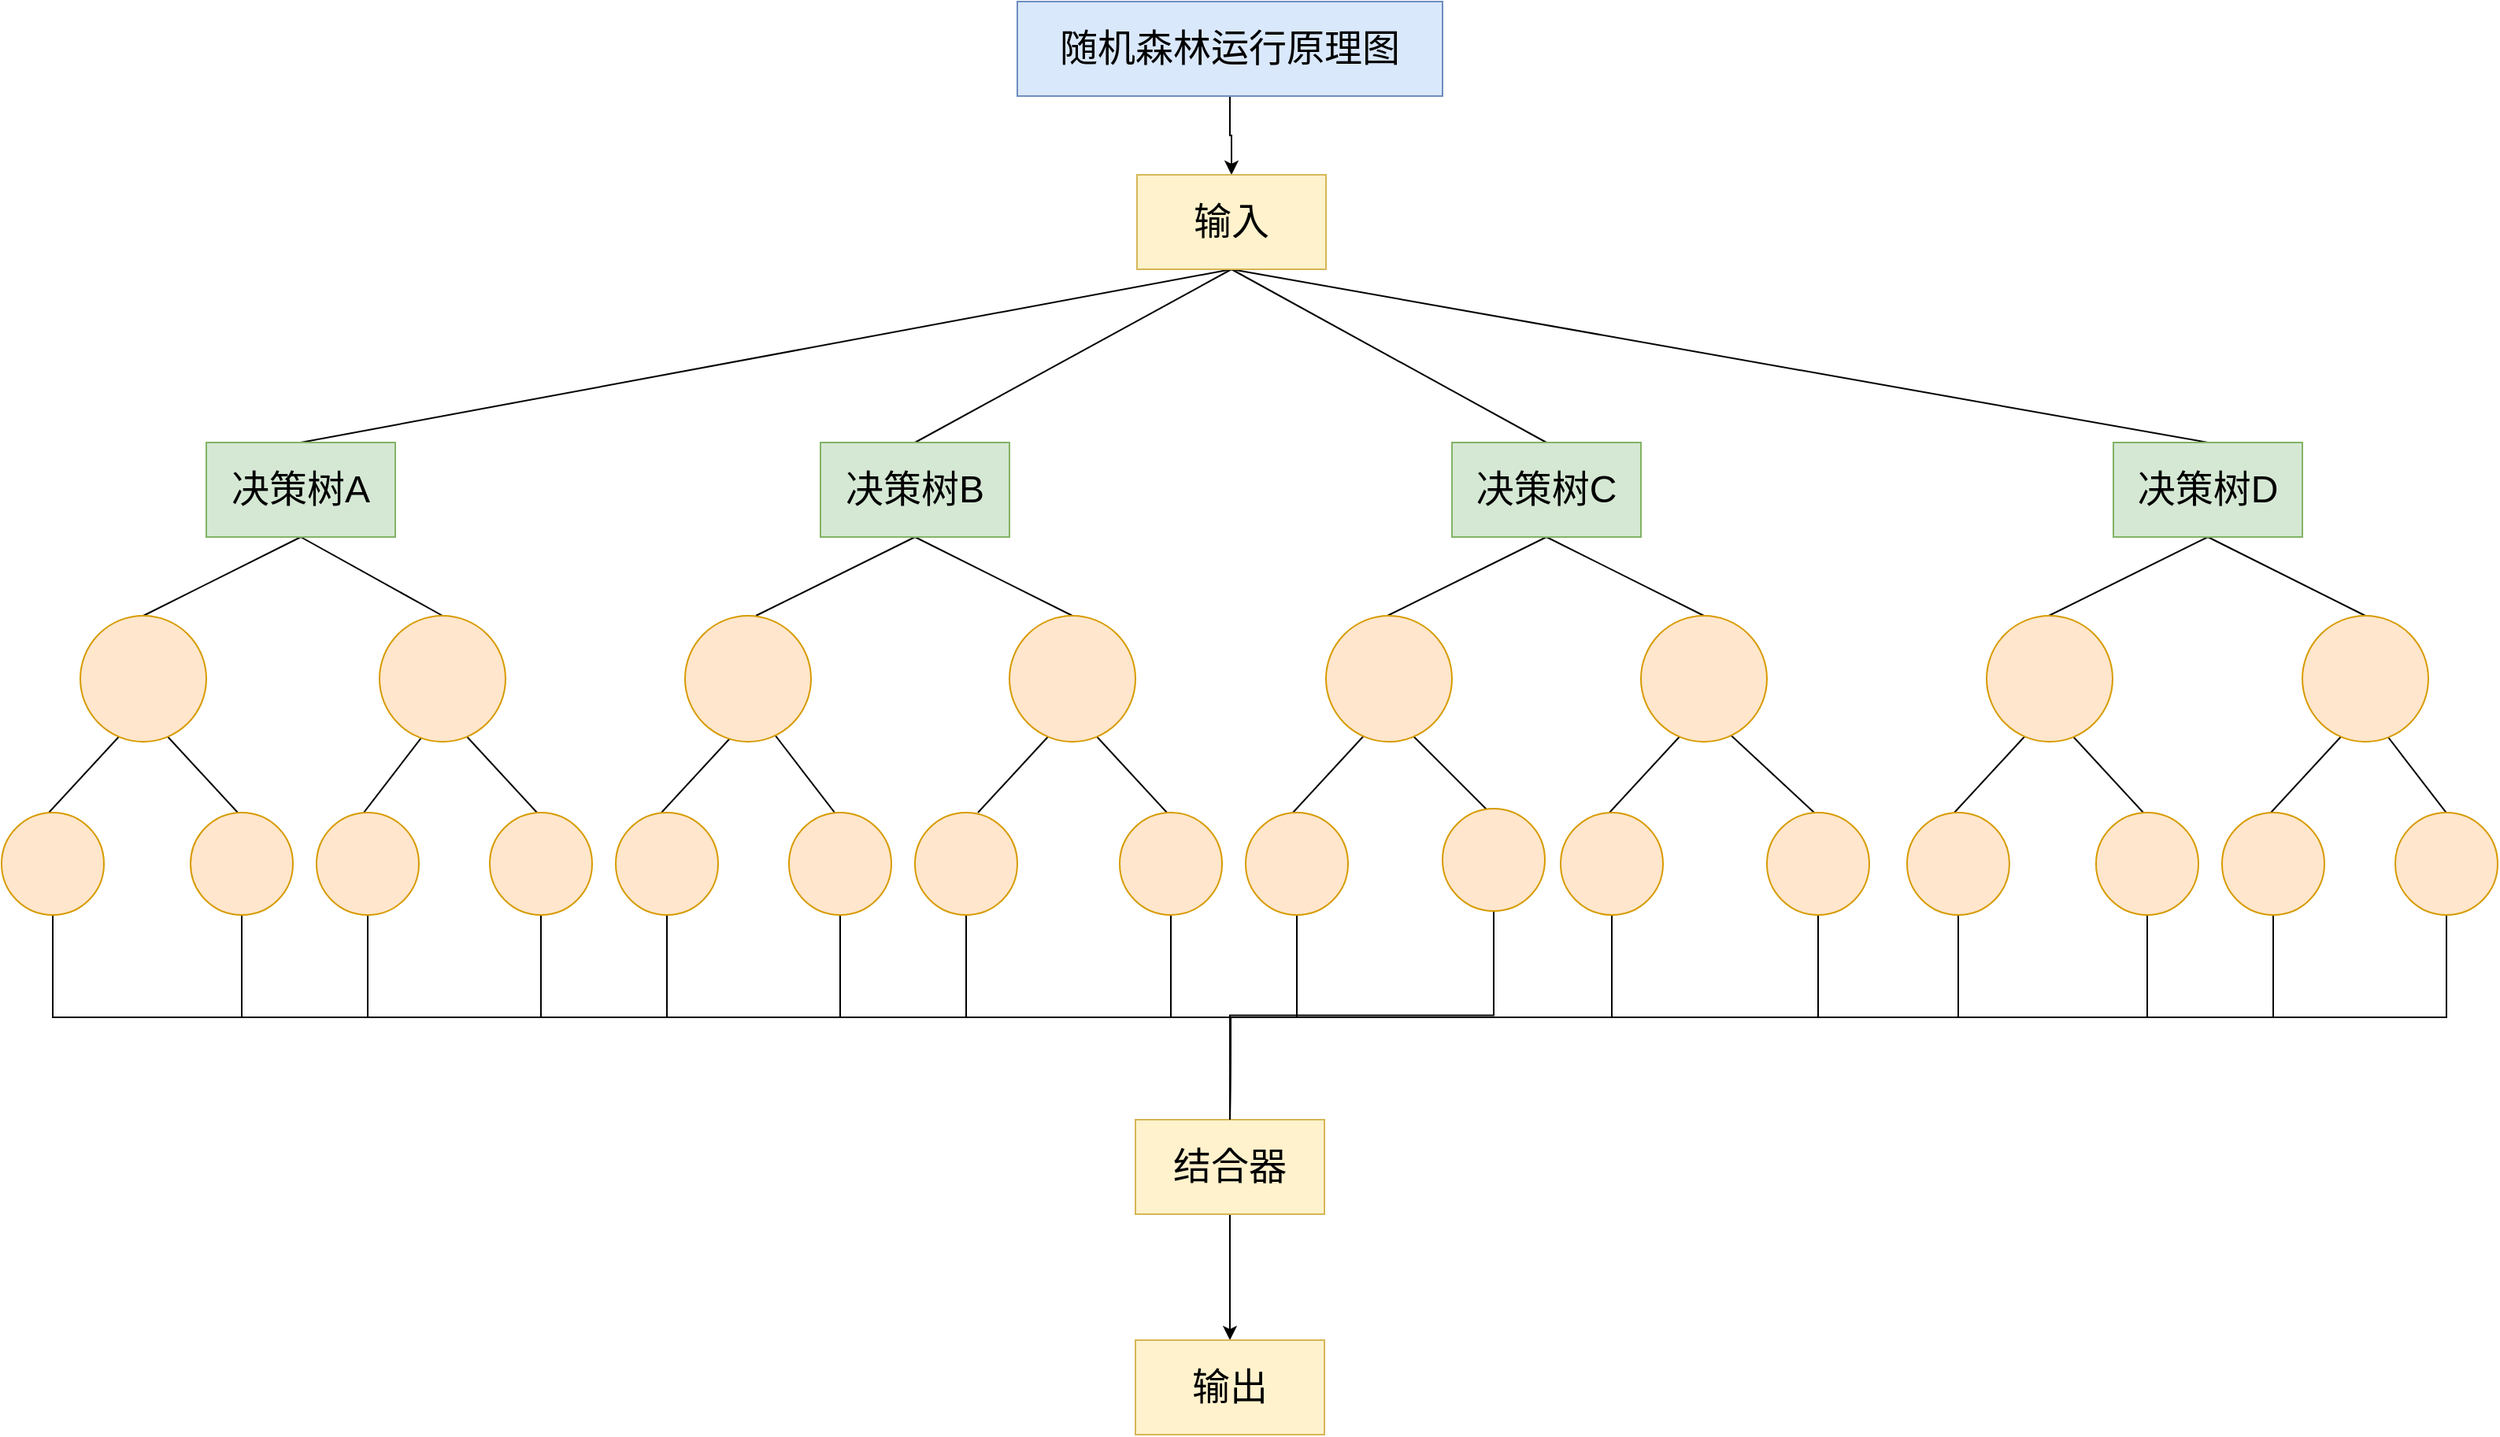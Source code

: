 <mxfile version="26.1.1">
  <diagram id="1e8tG-erhfEZfUEwSb-L" name="第 1 页">
    <mxGraphModel dx="2553" dy="1157" grid="1" gridSize="10" guides="1" tooltips="1" connect="1" arrows="1" fold="1" page="1" pageScale="1" pageWidth="827" pageHeight="1169" math="0" shadow="0">
      <root>
        <mxCell id="0" />
        <mxCell id="1" parent="0" />
        <mxCell id="Ldo9_z_D3-BIF1nlgRQ--3" value="" style="edgeStyle=orthogonalEdgeStyle;rounded=0;orthogonalLoop=1;jettySize=auto;html=1;" parent="1" source="Ldo9_z_D3-BIF1nlgRQ--1" target="Ldo9_z_D3-BIF1nlgRQ--2" edge="1">
          <mxGeometry relative="1" as="geometry" />
        </mxCell>
        <mxCell id="Ldo9_z_D3-BIF1nlgRQ--1" value="&lt;font style=&quot;font-size: 24px;&quot;&gt;随机森林运行原理图&lt;/font&gt;" style="rounded=0;whiteSpace=wrap;html=1;fillColor=#dae8fc;strokeColor=#6c8ebf;" parent="1" vertex="1">
          <mxGeometry x="585" y="10" width="270" height="60" as="geometry" />
        </mxCell>
        <mxCell id="Ldo9_z_D3-BIF1nlgRQ--77" style="rounded=0;orthogonalLoop=1;jettySize=auto;html=1;exitX=0.5;exitY=1;exitDx=0;exitDy=0;entryX=0.5;entryY=0;entryDx=0;entryDy=0;endArrow=none;startFill=0;" parent="1" source="Ldo9_z_D3-BIF1nlgRQ--2" target="Ldo9_z_D3-BIF1nlgRQ--6" edge="1">
          <mxGeometry relative="1" as="geometry" />
        </mxCell>
        <mxCell id="Ldo9_z_D3-BIF1nlgRQ--78" style="rounded=0;orthogonalLoop=1;jettySize=auto;html=1;exitX=0.5;exitY=1;exitDx=0;exitDy=0;endArrow=none;startFill=0;entryX=0.5;entryY=0;entryDx=0;entryDy=0;" parent="1" source="Ldo9_z_D3-BIF1nlgRQ--2" target="Ldo9_z_D3-BIF1nlgRQ--4" edge="1">
          <mxGeometry relative="1" as="geometry" />
        </mxCell>
        <mxCell id="Ldo9_z_D3-BIF1nlgRQ--79" style="rounded=0;orthogonalLoop=1;jettySize=auto;html=1;exitX=0.5;exitY=1;exitDx=0;exitDy=0;endArrow=none;startFill=0;entryX=0.5;entryY=0;entryDx=0;entryDy=0;" parent="1" source="Ldo9_z_D3-BIF1nlgRQ--2" target="Ldo9_z_D3-BIF1nlgRQ--53" edge="1">
          <mxGeometry relative="1" as="geometry" />
        </mxCell>
        <mxCell id="Ldo9_z_D3-BIF1nlgRQ--80" style="rounded=0;orthogonalLoop=1;jettySize=auto;html=1;exitX=0.5;exitY=1;exitDx=0;exitDy=0;endArrow=none;startFill=0;entryX=0.5;entryY=0;entryDx=0;entryDy=0;" parent="1" source="Ldo9_z_D3-BIF1nlgRQ--2" target="Ldo9_z_D3-BIF1nlgRQ--66" edge="1">
          <mxGeometry relative="1" as="geometry" />
        </mxCell>
        <mxCell id="Ldo9_z_D3-BIF1nlgRQ--2" value="&lt;font style=&quot;font-size: 24px;&quot;&gt;输入&lt;/font&gt;" style="whiteSpace=wrap;html=1;rounded=0;fillColor=#fff2cc;strokeColor=#d6b656;" parent="1" vertex="1">
          <mxGeometry x="661" y="120" width="120" height="60" as="geometry" />
        </mxCell>
        <mxCell id="Ldo9_z_D3-BIF1nlgRQ--27" style="rounded=0;orthogonalLoop=1;jettySize=auto;html=1;exitX=0.5;exitY=1;exitDx=0;exitDy=0;endArrow=none;startFill=0;" parent="1" source="Ldo9_z_D3-BIF1nlgRQ--4" edge="1">
          <mxGeometry relative="1" as="geometry">
            <mxPoint x="419.0" y="400" as="targetPoint" />
          </mxGeometry>
        </mxCell>
        <mxCell id="Ldo9_z_D3-BIF1nlgRQ--46" style="rounded=0;orthogonalLoop=1;jettySize=auto;html=1;exitX=0.5;exitY=1;exitDx=0;exitDy=0;endArrow=none;startFill=0;" parent="1" source="Ldo9_z_D3-BIF1nlgRQ--4" edge="1">
          <mxGeometry relative="1" as="geometry">
            <mxPoint x="620" y="400" as="targetPoint" />
          </mxGeometry>
        </mxCell>
        <mxCell id="Ldo9_z_D3-BIF1nlgRQ--4" value="&lt;font style=&quot;font-size: 24px;&quot;&gt;决策树B&lt;/font&gt;" style="whiteSpace=wrap;html=1;rounded=0;fillColor=#d5e8d4;strokeColor=#82b366;" parent="1" vertex="1">
          <mxGeometry x="460" y="290" width="120" height="60" as="geometry" />
        </mxCell>
        <mxCell id="Ldo9_z_D3-BIF1nlgRQ--23" value="" style="rounded=0;orthogonalLoop=1;jettySize=auto;html=1;exitX=0.5;exitY=1;exitDx=0;exitDy=0;endArrow=none;startFill=0;" parent="1" source="Ldo9_z_D3-BIF1nlgRQ--6" edge="1">
          <mxGeometry relative="1" as="geometry">
            <mxPoint x="220" y="400" as="targetPoint" />
          </mxGeometry>
        </mxCell>
        <mxCell id="Ldo9_z_D3-BIF1nlgRQ--25" style="rounded=0;orthogonalLoop=1;jettySize=auto;html=1;exitX=0.5;exitY=1;exitDx=0;exitDy=0;entryX=0.5;entryY=0;entryDx=0;entryDy=0;endArrow=none;startFill=0;" parent="1" source="Ldo9_z_D3-BIF1nlgRQ--6" edge="1">
          <mxGeometry relative="1" as="geometry">
            <mxPoint x="30" y="400" as="targetPoint" />
          </mxGeometry>
        </mxCell>
        <mxCell id="Ldo9_z_D3-BIF1nlgRQ--6" value="&lt;font style=&quot;font-size: 24px;&quot;&gt;决策树A&lt;/font&gt;" style="whiteSpace=wrap;html=1;rounded=0;fillColor=#d5e8d4;strokeColor=#82b366;" parent="1" vertex="1">
          <mxGeometry x="70" y="290" width="120" height="60" as="geometry" />
        </mxCell>
        <mxCell id="Ldo9_z_D3-BIF1nlgRQ--34" value="" style="rounded=0;orthogonalLoop=1;jettySize=auto;html=1;endArrow=none;startFill=0;entryX=0.5;entryY=0;entryDx=0;entryDy=0;" parent="1" edge="1">
          <mxGeometry relative="1" as="geometry">
            <mxPoint x="30" y="460" as="sourcePoint" />
            <mxPoint x="90" y="525" as="targetPoint" />
          </mxGeometry>
        </mxCell>
        <mxCell id="Ldo9_z_D3-BIF1nlgRQ--36" style="rounded=0;orthogonalLoop=1;jettySize=auto;html=1;exitX=0.5;exitY=1;exitDx=0;exitDy=0;entryX=0.5;entryY=0;entryDx=0;entryDy=0;endArrow=none;startFill=0;" parent="1" edge="1">
          <mxGeometry relative="1" as="geometry">
            <mxPoint x="30" y="460" as="sourcePoint" />
            <mxPoint x="-30" y="525" as="targetPoint" />
          </mxGeometry>
        </mxCell>
        <mxCell id="Ldo9_z_D3-BIF1nlgRQ--39" value="" style="rounded=0;orthogonalLoop=1;jettySize=auto;html=1;endArrow=none;startFill=0;entryX=0.5;entryY=0;entryDx=0;entryDy=0;" parent="1" edge="1">
          <mxGeometry relative="1" as="geometry">
            <mxPoint x="220" y="460" as="sourcePoint" />
            <mxPoint x="280" y="525" as="targetPoint" />
          </mxGeometry>
        </mxCell>
        <mxCell id="Ldo9_z_D3-BIF1nlgRQ--40" style="rounded=0;orthogonalLoop=1;jettySize=auto;html=1;exitX=0.5;exitY=1;exitDx=0;exitDy=0;endArrow=none;startFill=0;entryX=0.5;entryY=0;entryDx=0;entryDy=0;" parent="1" edge="1">
          <mxGeometry relative="1" as="geometry">
            <mxPoint x="220" y="460" as="sourcePoint" />
            <mxPoint x="170" y="525" as="targetPoint" />
          </mxGeometry>
        </mxCell>
        <mxCell id="Ldo9_z_D3-BIF1nlgRQ--47" value="" style="rounded=0;orthogonalLoop=1;jettySize=auto;html=1;endArrow=none;startFill=0;entryX=0.5;entryY=0;entryDx=0;entryDy=0;" parent="1" edge="1">
          <mxGeometry relative="1" as="geometry">
            <mxPoint x="419.0" y="460" as="sourcePoint" />
            <mxPoint x="469.0" y="525" as="targetPoint" />
          </mxGeometry>
        </mxCell>
        <mxCell id="Ldo9_z_D3-BIF1nlgRQ--48" style="rounded=0;orthogonalLoop=1;jettySize=auto;html=1;exitX=0.5;exitY=1;exitDx=0;exitDy=0;endArrow=none;startFill=0;entryX=0.5;entryY=0;entryDx=0;entryDy=0;" parent="1" edge="1">
          <mxGeometry relative="1" as="geometry">
            <mxPoint x="419.0" y="460" as="sourcePoint" />
            <mxPoint x="359" y="525" as="targetPoint" />
          </mxGeometry>
        </mxCell>
        <mxCell id="Ldo9_z_D3-BIF1nlgRQ--49" value="" style="rounded=0;orthogonalLoop=1;jettySize=auto;html=1;endArrow=none;startFill=0;entryX=0.5;entryY=0;entryDx=0;entryDy=0;" parent="1" edge="1">
          <mxGeometry relative="1" as="geometry">
            <mxPoint x="620" y="460" as="sourcePoint" />
            <mxPoint x="680" y="525" as="targetPoint" />
          </mxGeometry>
        </mxCell>
        <mxCell id="Ldo9_z_D3-BIF1nlgRQ--50" style="rounded=0;orthogonalLoop=1;jettySize=auto;html=1;exitX=0.5;exitY=1;exitDx=0;exitDy=0;endArrow=none;startFill=0;entryX=0.5;entryY=0;entryDx=0;entryDy=0;" parent="1" edge="1">
          <mxGeometry relative="1" as="geometry">
            <mxPoint x="620" y="460" as="sourcePoint" />
            <mxPoint x="560" y="525" as="targetPoint" />
          </mxGeometry>
        </mxCell>
        <mxCell id="Ldo9_z_D3-BIF1nlgRQ--51" style="rounded=0;orthogonalLoop=1;jettySize=auto;html=1;exitX=0.5;exitY=1;exitDx=0;exitDy=0;endArrow=none;startFill=0;" parent="1" source="Ldo9_z_D3-BIF1nlgRQ--53" edge="1">
          <mxGeometry relative="1" as="geometry">
            <mxPoint x="820" y="400" as="targetPoint" />
          </mxGeometry>
        </mxCell>
        <mxCell id="Ldo9_z_D3-BIF1nlgRQ--52" style="rounded=0;orthogonalLoop=1;jettySize=auto;html=1;exitX=0.5;exitY=1;exitDx=0;exitDy=0;endArrow=none;startFill=0;" parent="1" source="Ldo9_z_D3-BIF1nlgRQ--53" edge="1">
          <mxGeometry relative="1" as="geometry">
            <mxPoint x="1021.0" y="400" as="targetPoint" />
          </mxGeometry>
        </mxCell>
        <mxCell id="Ldo9_z_D3-BIF1nlgRQ--53" value="&lt;font style=&quot;font-size: 24px;&quot;&gt;决策树C&lt;/font&gt;" style="whiteSpace=wrap;html=1;rounded=0;fillColor=#d5e8d4;strokeColor=#82b366;" parent="1" vertex="1">
          <mxGeometry x="861" y="290" width="120" height="60" as="geometry" />
        </mxCell>
        <mxCell id="Ldo9_z_D3-BIF1nlgRQ--54" value="" style="rounded=0;orthogonalLoop=1;jettySize=auto;html=1;endArrow=none;startFill=0;entryX=0.5;entryY=0;entryDx=0;entryDy=0;" parent="1" edge="1">
          <mxGeometry relative="1" as="geometry">
            <mxPoint x="820" y="460" as="sourcePoint" />
            <mxPoint x="885" y="525" as="targetPoint" />
          </mxGeometry>
        </mxCell>
        <mxCell id="Ldo9_z_D3-BIF1nlgRQ--55" style="rounded=0;orthogonalLoop=1;jettySize=auto;html=1;exitX=0.5;exitY=1;exitDx=0;exitDy=0;endArrow=none;startFill=0;entryX=0.5;entryY=0;entryDx=0;entryDy=0;" parent="1" edge="1">
          <mxGeometry relative="1" as="geometry">
            <mxPoint x="820" y="460" as="sourcePoint" />
            <mxPoint x="760" y="525" as="targetPoint" />
          </mxGeometry>
        </mxCell>
        <mxCell id="Ldo9_z_D3-BIF1nlgRQ--57" value="" style="rounded=0;orthogonalLoop=1;jettySize=auto;html=1;endArrow=none;startFill=0;entryX=0.5;entryY=0;entryDx=0;entryDy=0;" parent="1" edge="1">
          <mxGeometry relative="1" as="geometry">
            <mxPoint x="1021.0" y="460" as="sourcePoint" />
            <mxPoint x="1091" y="525" as="targetPoint" />
          </mxGeometry>
        </mxCell>
        <mxCell id="Ldo9_z_D3-BIF1nlgRQ--58" style="rounded=0;orthogonalLoop=1;jettySize=auto;html=1;exitX=0.5;exitY=1;exitDx=0;exitDy=0;endArrow=none;startFill=0;entryX=0.5;entryY=0;entryDx=0;entryDy=0;" parent="1" edge="1">
          <mxGeometry relative="1" as="geometry">
            <mxPoint x="1021" y="460" as="sourcePoint" />
            <mxPoint x="961" y="525" as="targetPoint" />
          </mxGeometry>
        </mxCell>
        <mxCell id="Ldo9_z_D3-BIF1nlgRQ--64" style="rounded=0;orthogonalLoop=1;jettySize=auto;html=1;exitX=0.5;exitY=1;exitDx=0;exitDy=0;endArrow=none;startFill=0;" parent="1" source="Ldo9_z_D3-BIF1nlgRQ--66" edge="1">
          <mxGeometry relative="1" as="geometry">
            <mxPoint x="1240" y="400" as="targetPoint" />
          </mxGeometry>
        </mxCell>
        <mxCell id="Ldo9_z_D3-BIF1nlgRQ--65" style="rounded=0;orthogonalLoop=1;jettySize=auto;html=1;exitX=0.5;exitY=1;exitDx=0;exitDy=0;endArrow=none;startFill=0;" parent="1" source="Ldo9_z_D3-BIF1nlgRQ--66" edge="1">
          <mxGeometry relative="1" as="geometry">
            <mxPoint x="1441.0" y="400" as="targetPoint" />
          </mxGeometry>
        </mxCell>
        <mxCell id="Ldo9_z_D3-BIF1nlgRQ--66" value="&lt;font style=&quot;font-size: 24px;&quot;&gt;决策树D&lt;/font&gt;" style="whiteSpace=wrap;html=1;rounded=0;fillColor=#d5e8d4;strokeColor=#82b366;" parent="1" vertex="1">
          <mxGeometry x="1281" y="290" width="120" height="60" as="geometry" />
        </mxCell>
        <mxCell id="Ldo9_z_D3-BIF1nlgRQ--67" value="" style="rounded=0;orthogonalLoop=1;jettySize=auto;html=1;endArrow=none;startFill=0;entryX=0.5;entryY=0;entryDx=0;entryDy=0;" parent="1" edge="1">
          <mxGeometry relative="1" as="geometry">
            <mxPoint x="1240" y="460" as="sourcePoint" />
            <mxPoint x="1300" y="525" as="targetPoint" />
          </mxGeometry>
        </mxCell>
        <mxCell id="Ldo9_z_D3-BIF1nlgRQ--68" style="rounded=0;orthogonalLoop=1;jettySize=auto;html=1;exitX=0.5;exitY=1;exitDx=0;exitDy=0;endArrow=none;startFill=0;entryX=0.5;entryY=0;entryDx=0;entryDy=0;" parent="1" edge="1">
          <mxGeometry relative="1" as="geometry">
            <mxPoint x="1240" y="460" as="sourcePoint" />
            <mxPoint x="1180" y="525" as="targetPoint" />
          </mxGeometry>
        </mxCell>
        <mxCell id="Ldo9_z_D3-BIF1nlgRQ--70" value="" style="rounded=0;orthogonalLoop=1;jettySize=auto;html=1;endArrow=none;startFill=0;entryX=0.5;entryY=0;entryDx=0;entryDy=0;" parent="1" edge="1">
          <mxGeometry relative="1" as="geometry">
            <mxPoint x="1450.0" y="470" as="sourcePoint" />
            <mxPoint x="1500" y="535" as="targetPoint" />
          </mxGeometry>
        </mxCell>
        <mxCell id="Ldo9_z_D3-BIF1nlgRQ--71" style="rounded=0;orthogonalLoop=1;jettySize=auto;html=1;exitX=0.5;exitY=1;exitDx=0;exitDy=0;endArrow=none;startFill=0;entryX=0.5;entryY=0;entryDx=0;entryDy=0;" parent="1" edge="1">
          <mxGeometry relative="1" as="geometry">
            <mxPoint x="1441" y="460" as="sourcePoint" />
            <mxPoint x="1381" y="525" as="targetPoint" />
          </mxGeometry>
        </mxCell>
        <mxCell id="Ldo9_z_D3-BIF1nlgRQ--100" value="" style="edgeStyle=orthogonalEdgeStyle;rounded=0;orthogonalLoop=1;jettySize=auto;html=1;" parent="1" source="Ldo9_z_D3-BIF1nlgRQ--81" target="Ldo9_z_D3-BIF1nlgRQ--99" edge="1">
          <mxGeometry relative="1" as="geometry" />
        </mxCell>
        <mxCell id="Ldo9_z_D3-BIF1nlgRQ--81" value="&lt;font style=&quot;font-size: 24px;&quot;&gt;结合器&lt;/font&gt;" style="rounded=0;whiteSpace=wrap;html=1;fillColor=#fff2cc;strokeColor=#d6b656;" parent="1" vertex="1">
          <mxGeometry x="660" y="720" width="120" height="60" as="geometry" />
        </mxCell>
        <mxCell id="Ldo9_z_D3-BIF1nlgRQ--99" value="&lt;span style=&quot;font-size: 24px;&quot;&gt;输出&lt;/span&gt;" style="rounded=0;whiteSpace=wrap;html=1;fillColor=#fff2cc;strokeColor=#d6b656;" parent="1" vertex="1">
          <mxGeometry x="660" y="860" width="120" height="60" as="geometry" />
        </mxCell>
        <mxCell id="S6YO4O90mr0vc18Bnq2T-1" value="" style="ellipse;whiteSpace=wrap;html=1;aspect=fixed;fillColor=#ffe6cc;strokeColor=#d79b00;" parent="1" vertex="1">
          <mxGeometry x="-10" y="400" width="80" height="80" as="geometry" />
        </mxCell>
        <mxCell id="S6YO4O90mr0vc18Bnq2T-2" value="" style="ellipse;whiteSpace=wrap;html=1;aspect=fixed;fillColor=#ffe6cc;strokeColor=#d79b00;" parent="1" vertex="1">
          <mxGeometry x="180" y="400" width="80" height="80" as="geometry" />
        </mxCell>
        <mxCell id="S6YO4O90mr0vc18Bnq2T-3" value="" style="ellipse;whiteSpace=wrap;html=1;aspect=fixed;fillColor=#ffe6cc;strokeColor=#d79b00;" parent="1" vertex="1">
          <mxGeometry x="374" y="400" width="80" height="80" as="geometry" />
        </mxCell>
        <mxCell id="S6YO4O90mr0vc18Bnq2T-4" value="" style="ellipse;whiteSpace=wrap;html=1;aspect=fixed;fillColor=#ffe6cc;strokeColor=#d79b00;" parent="1" vertex="1">
          <mxGeometry x="580" y="400" width="80" height="80" as="geometry" />
        </mxCell>
        <mxCell id="S6YO4O90mr0vc18Bnq2T-7" value="" style="ellipse;whiteSpace=wrap;html=1;aspect=fixed;fillColor=#ffe6cc;strokeColor=#d79b00;" parent="1" vertex="1">
          <mxGeometry x="781" y="400" width="80" height="80" as="geometry" />
        </mxCell>
        <mxCell id="S6YO4O90mr0vc18Bnq2T-8" value="" style="ellipse;whiteSpace=wrap;html=1;aspect=fixed;fillColor=#ffe6cc;strokeColor=#d79b00;" parent="1" vertex="1">
          <mxGeometry x="981" y="400" width="80" height="80" as="geometry" />
        </mxCell>
        <mxCell id="S6YO4O90mr0vc18Bnq2T-9" value="" style="ellipse;whiteSpace=wrap;html=1;aspect=fixed;fillColor=#ffe6cc;strokeColor=#d79b00;" parent="1" vertex="1">
          <mxGeometry x="1200.5" y="400" width="80" height="80" as="geometry" />
        </mxCell>
        <mxCell id="S6YO4O90mr0vc18Bnq2T-10" value="" style="ellipse;whiteSpace=wrap;html=1;aspect=fixed;fillColor=#ffe6cc;strokeColor=#d79b00;" parent="1" vertex="1">
          <mxGeometry x="1401" y="400" width="80" height="80" as="geometry" />
        </mxCell>
        <mxCell id="S6YO4O90mr0vc18Bnq2T-11" style="edgeStyle=orthogonalEdgeStyle;rounded=0;orthogonalLoop=1;jettySize=auto;html=1;exitX=0.5;exitY=1;exitDx=0;exitDy=0;" parent="1" edge="1">
          <mxGeometry relative="1" as="geometry">
            <mxPoint x="1300" y="585" as="sourcePoint" />
            <mxPoint x="1300" y="585" as="targetPoint" />
          </mxGeometry>
        </mxCell>
        <mxCell id="Jf4zM0eVsd7dPH44PtXA-25" style="edgeStyle=orthogonalEdgeStyle;rounded=0;orthogonalLoop=1;jettySize=auto;html=1;exitX=0.5;exitY=1;exitDx=0;exitDy=0;endArrow=none;startFill=0;" edge="1" parent="1" source="Jf4zM0eVsd7dPH44PtXA-1" target="Ldo9_z_D3-BIF1nlgRQ--81">
          <mxGeometry relative="1" as="geometry" />
        </mxCell>
        <mxCell id="Jf4zM0eVsd7dPH44PtXA-1" value="" style="ellipse;whiteSpace=wrap;html=1;aspect=fixed;fillColor=#ffe6cc;strokeColor=#d79b00;" vertex="1" parent="1">
          <mxGeometry x="-60" y="525" width="65" height="65" as="geometry" />
        </mxCell>
        <mxCell id="Jf4zM0eVsd7dPH44PtXA-26" style="edgeStyle=orthogonalEdgeStyle;rounded=0;orthogonalLoop=1;jettySize=auto;html=1;exitX=0.5;exitY=1;exitDx=0;exitDy=0;entryX=0.5;entryY=0;entryDx=0;entryDy=0;endArrow=none;startFill=0;" edge="1" parent="1" source="Jf4zM0eVsd7dPH44PtXA-8" target="Ldo9_z_D3-BIF1nlgRQ--81">
          <mxGeometry relative="1" as="geometry" />
        </mxCell>
        <mxCell id="Jf4zM0eVsd7dPH44PtXA-8" value="" style="ellipse;whiteSpace=wrap;html=1;aspect=fixed;fillColor=#ffe6cc;strokeColor=#d79b00;" vertex="1" parent="1">
          <mxGeometry x="60" y="525" width="65" height="65" as="geometry" />
        </mxCell>
        <mxCell id="Jf4zM0eVsd7dPH44PtXA-27" style="edgeStyle=orthogonalEdgeStyle;rounded=0;orthogonalLoop=1;jettySize=auto;html=1;exitX=0.5;exitY=1;exitDx=0;exitDy=0;entryX=0.5;entryY=0;entryDx=0;entryDy=0;endArrow=none;startFill=0;" edge="1" parent="1" source="Jf4zM0eVsd7dPH44PtXA-9" target="Ldo9_z_D3-BIF1nlgRQ--81">
          <mxGeometry relative="1" as="geometry" />
        </mxCell>
        <mxCell id="Jf4zM0eVsd7dPH44PtXA-9" value="" style="ellipse;whiteSpace=wrap;html=1;aspect=fixed;fillColor=#ffe6cc;strokeColor=#d79b00;" vertex="1" parent="1">
          <mxGeometry x="140" y="525" width="65" height="65" as="geometry" />
        </mxCell>
        <mxCell id="Jf4zM0eVsd7dPH44PtXA-28" style="edgeStyle=orthogonalEdgeStyle;rounded=0;orthogonalLoop=1;jettySize=auto;html=1;exitX=0.5;exitY=1;exitDx=0;exitDy=0;endArrow=none;startFill=0;" edge="1" parent="1" source="Jf4zM0eVsd7dPH44PtXA-10" target="Ldo9_z_D3-BIF1nlgRQ--81">
          <mxGeometry relative="1" as="geometry" />
        </mxCell>
        <mxCell id="Jf4zM0eVsd7dPH44PtXA-10" value="" style="ellipse;whiteSpace=wrap;html=1;aspect=fixed;fillColor=#ffe6cc;strokeColor=#d79b00;" vertex="1" parent="1">
          <mxGeometry x="250" y="525" width="65" height="65" as="geometry" />
        </mxCell>
        <mxCell id="Jf4zM0eVsd7dPH44PtXA-29" style="edgeStyle=orthogonalEdgeStyle;rounded=0;orthogonalLoop=1;jettySize=auto;html=1;exitX=0.5;exitY=1;exitDx=0;exitDy=0;endArrow=none;startFill=0;" edge="1" parent="1" source="Jf4zM0eVsd7dPH44PtXA-11">
          <mxGeometry relative="1" as="geometry">
            <mxPoint x="720" y="720" as="targetPoint" />
          </mxGeometry>
        </mxCell>
        <mxCell id="Jf4zM0eVsd7dPH44PtXA-11" value="" style="ellipse;whiteSpace=wrap;html=1;aspect=fixed;fillColor=#ffe6cc;strokeColor=#d79b00;" vertex="1" parent="1">
          <mxGeometry x="330" y="525" width="65" height="65" as="geometry" />
        </mxCell>
        <mxCell id="Jf4zM0eVsd7dPH44PtXA-30" style="edgeStyle=orthogonalEdgeStyle;rounded=0;orthogonalLoop=1;jettySize=auto;html=1;exitX=0.5;exitY=1;exitDx=0;exitDy=0;endArrow=none;startFill=0;" edge="1" parent="1" source="Jf4zM0eVsd7dPH44PtXA-12" target="Ldo9_z_D3-BIF1nlgRQ--81">
          <mxGeometry relative="1" as="geometry" />
        </mxCell>
        <mxCell id="Jf4zM0eVsd7dPH44PtXA-12" value="" style="ellipse;whiteSpace=wrap;html=1;aspect=fixed;fillColor=#ffe6cc;strokeColor=#d79b00;" vertex="1" parent="1">
          <mxGeometry x="440" y="525" width="65" height="65" as="geometry" />
        </mxCell>
        <mxCell id="Jf4zM0eVsd7dPH44PtXA-32" style="edgeStyle=orthogonalEdgeStyle;rounded=0;orthogonalLoop=1;jettySize=auto;html=1;exitX=0.5;exitY=1;exitDx=0;exitDy=0;endArrow=none;startFill=0;" edge="1" parent="1" source="Jf4zM0eVsd7dPH44PtXA-15">
          <mxGeometry relative="1" as="geometry">
            <mxPoint x="720" y="720" as="targetPoint" />
          </mxGeometry>
        </mxCell>
        <mxCell id="Jf4zM0eVsd7dPH44PtXA-15" value="" style="ellipse;whiteSpace=wrap;html=1;aspect=fixed;fillColor=#ffe6cc;strokeColor=#d79b00;" vertex="1" parent="1">
          <mxGeometry x="650" y="525" width="65" height="65" as="geometry" />
        </mxCell>
        <mxCell id="Jf4zM0eVsd7dPH44PtXA-31" style="edgeStyle=orthogonalEdgeStyle;rounded=0;orthogonalLoop=1;jettySize=auto;html=1;exitX=0.5;exitY=1;exitDx=0;exitDy=0;entryX=0.5;entryY=0;entryDx=0;entryDy=0;endArrow=none;startFill=0;" edge="1" parent="1" source="Jf4zM0eVsd7dPH44PtXA-16" target="Ldo9_z_D3-BIF1nlgRQ--81">
          <mxGeometry relative="1" as="geometry" />
        </mxCell>
        <mxCell id="Jf4zM0eVsd7dPH44PtXA-16" value="" style="ellipse;whiteSpace=wrap;html=1;aspect=fixed;fillColor=#ffe6cc;strokeColor=#d79b00;" vertex="1" parent="1">
          <mxGeometry x="520" y="525" width="65" height="65" as="geometry" />
        </mxCell>
        <mxCell id="Jf4zM0eVsd7dPH44PtXA-34" style="edgeStyle=orthogonalEdgeStyle;rounded=0;orthogonalLoop=1;jettySize=auto;html=1;exitX=0.5;exitY=1;exitDx=0;exitDy=0;entryX=0.5;entryY=0;entryDx=0;entryDy=0;endArrow=none;startFill=0;" edge="1" parent="1" source="Jf4zM0eVsd7dPH44PtXA-17" target="Ldo9_z_D3-BIF1nlgRQ--81">
          <mxGeometry relative="1" as="geometry" />
        </mxCell>
        <mxCell id="Jf4zM0eVsd7dPH44PtXA-17" value="" style="ellipse;whiteSpace=wrap;html=1;aspect=fixed;fillColor=#ffe6cc;strokeColor=#d79b00;" vertex="1" parent="1">
          <mxGeometry x="855" y="522.5" width="65" height="65" as="geometry" />
        </mxCell>
        <mxCell id="Jf4zM0eVsd7dPH44PtXA-33" style="edgeStyle=orthogonalEdgeStyle;rounded=0;orthogonalLoop=1;jettySize=auto;html=1;exitX=0.5;exitY=1;exitDx=0;exitDy=0;endArrow=none;startFill=0;" edge="1" parent="1" source="Jf4zM0eVsd7dPH44PtXA-18" target="Ldo9_z_D3-BIF1nlgRQ--81">
          <mxGeometry relative="1" as="geometry" />
        </mxCell>
        <mxCell id="Jf4zM0eVsd7dPH44PtXA-18" value="" style="ellipse;whiteSpace=wrap;html=1;aspect=fixed;fillColor=#ffe6cc;strokeColor=#d79b00;" vertex="1" parent="1">
          <mxGeometry x="730" y="525" width="65" height="65" as="geometry" />
        </mxCell>
        <mxCell id="Jf4zM0eVsd7dPH44PtXA-36" style="edgeStyle=orthogonalEdgeStyle;rounded=0;orthogonalLoop=1;jettySize=auto;html=1;exitX=0.5;exitY=1;exitDx=0;exitDy=0;endArrow=none;startFill=0;" edge="1" parent="1" source="Jf4zM0eVsd7dPH44PtXA-19" target="Ldo9_z_D3-BIF1nlgRQ--81">
          <mxGeometry relative="1" as="geometry" />
        </mxCell>
        <mxCell id="Jf4zM0eVsd7dPH44PtXA-19" value="" style="ellipse;whiteSpace=wrap;html=1;aspect=fixed;fillColor=#ffe6cc;strokeColor=#d79b00;" vertex="1" parent="1">
          <mxGeometry x="1061" y="525" width="65" height="65" as="geometry" />
        </mxCell>
        <mxCell id="Jf4zM0eVsd7dPH44PtXA-35" style="edgeStyle=orthogonalEdgeStyle;rounded=0;orthogonalLoop=1;jettySize=auto;html=1;exitX=0.5;exitY=1;exitDx=0;exitDy=0;endArrow=none;startFill=0;" edge="1" parent="1" source="Jf4zM0eVsd7dPH44PtXA-20" target="Ldo9_z_D3-BIF1nlgRQ--81">
          <mxGeometry relative="1" as="geometry" />
        </mxCell>
        <mxCell id="Jf4zM0eVsd7dPH44PtXA-20" value="" style="ellipse;whiteSpace=wrap;html=1;aspect=fixed;fillColor=#ffe6cc;strokeColor=#d79b00;" vertex="1" parent="1">
          <mxGeometry x="930" y="525" width="65" height="65" as="geometry" />
        </mxCell>
        <mxCell id="Jf4zM0eVsd7dPH44PtXA-38" style="edgeStyle=orthogonalEdgeStyle;rounded=0;orthogonalLoop=1;jettySize=auto;html=1;exitX=0.5;exitY=1;exitDx=0;exitDy=0;endArrow=none;startFill=0;" edge="1" parent="1" source="Jf4zM0eVsd7dPH44PtXA-21" target="Ldo9_z_D3-BIF1nlgRQ--81">
          <mxGeometry relative="1" as="geometry" />
        </mxCell>
        <mxCell id="Jf4zM0eVsd7dPH44PtXA-21" value="" style="ellipse;whiteSpace=wrap;html=1;aspect=fixed;fillColor=#ffe6cc;strokeColor=#d79b00;" vertex="1" parent="1">
          <mxGeometry x="1270" y="525" width="65" height="65" as="geometry" />
        </mxCell>
        <mxCell id="Jf4zM0eVsd7dPH44PtXA-37" style="edgeStyle=orthogonalEdgeStyle;rounded=0;orthogonalLoop=1;jettySize=auto;html=1;exitX=0.5;exitY=1;exitDx=0;exitDy=0;endArrow=none;startFill=0;" edge="1" parent="1" source="Jf4zM0eVsd7dPH44PtXA-22" target="Ldo9_z_D3-BIF1nlgRQ--81">
          <mxGeometry relative="1" as="geometry" />
        </mxCell>
        <mxCell id="Jf4zM0eVsd7dPH44PtXA-22" value="" style="ellipse;whiteSpace=wrap;html=1;aspect=fixed;fillColor=#ffe6cc;strokeColor=#d79b00;" vertex="1" parent="1">
          <mxGeometry x="1150" y="525" width="65" height="65" as="geometry" />
        </mxCell>
        <mxCell id="Jf4zM0eVsd7dPH44PtXA-40" style="edgeStyle=orthogonalEdgeStyle;rounded=0;orthogonalLoop=1;jettySize=auto;html=1;exitX=0.5;exitY=1;exitDx=0;exitDy=0;entryX=0.5;entryY=0;entryDx=0;entryDy=0;endArrow=none;startFill=0;" edge="1" parent="1" source="Jf4zM0eVsd7dPH44PtXA-23" target="Ldo9_z_D3-BIF1nlgRQ--81">
          <mxGeometry relative="1" as="geometry" />
        </mxCell>
        <mxCell id="Jf4zM0eVsd7dPH44PtXA-23" value="" style="ellipse;whiteSpace=wrap;html=1;aspect=fixed;fillColor=#ffe6cc;strokeColor=#d79b00;" vertex="1" parent="1">
          <mxGeometry x="1460" y="525" width="65" height="65" as="geometry" />
        </mxCell>
        <mxCell id="Jf4zM0eVsd7dPH44PtXA-39" style="edgeStyle=orthogonalEdgeStyle;rounded=0;orthogonalLoop=1;jettySize=auto;html=1;exitX=0.5;exitY=1;exitDx=0;exitDy=0;endArrow=none;startFill=0;" edge="1" parent="1" source="Jf4zM0eVsd7dPH44PtXA-24">
          <mxGeometry relative="1" as="geometry">
            <mxPoint x="720" y="720" as="targetPoint" />
          </mxGeometry>
        </mxCell>
        <mxCell id="Jf4zM0eVsd7dPH44PtXA-24" value="" style="ellipse;whiteSpace=wrap;html=1;aspect=fixed;fillColor=#ffe6cc;strokeColor=#d79b00;" vertex="1" parent="1">
          <mxGeometry x="1350" y="525" width="65" height="65" as="geometry" />
        </mxCell>
      </root>
    </mxGraphModel>
  </diagram>
</mxfile>
